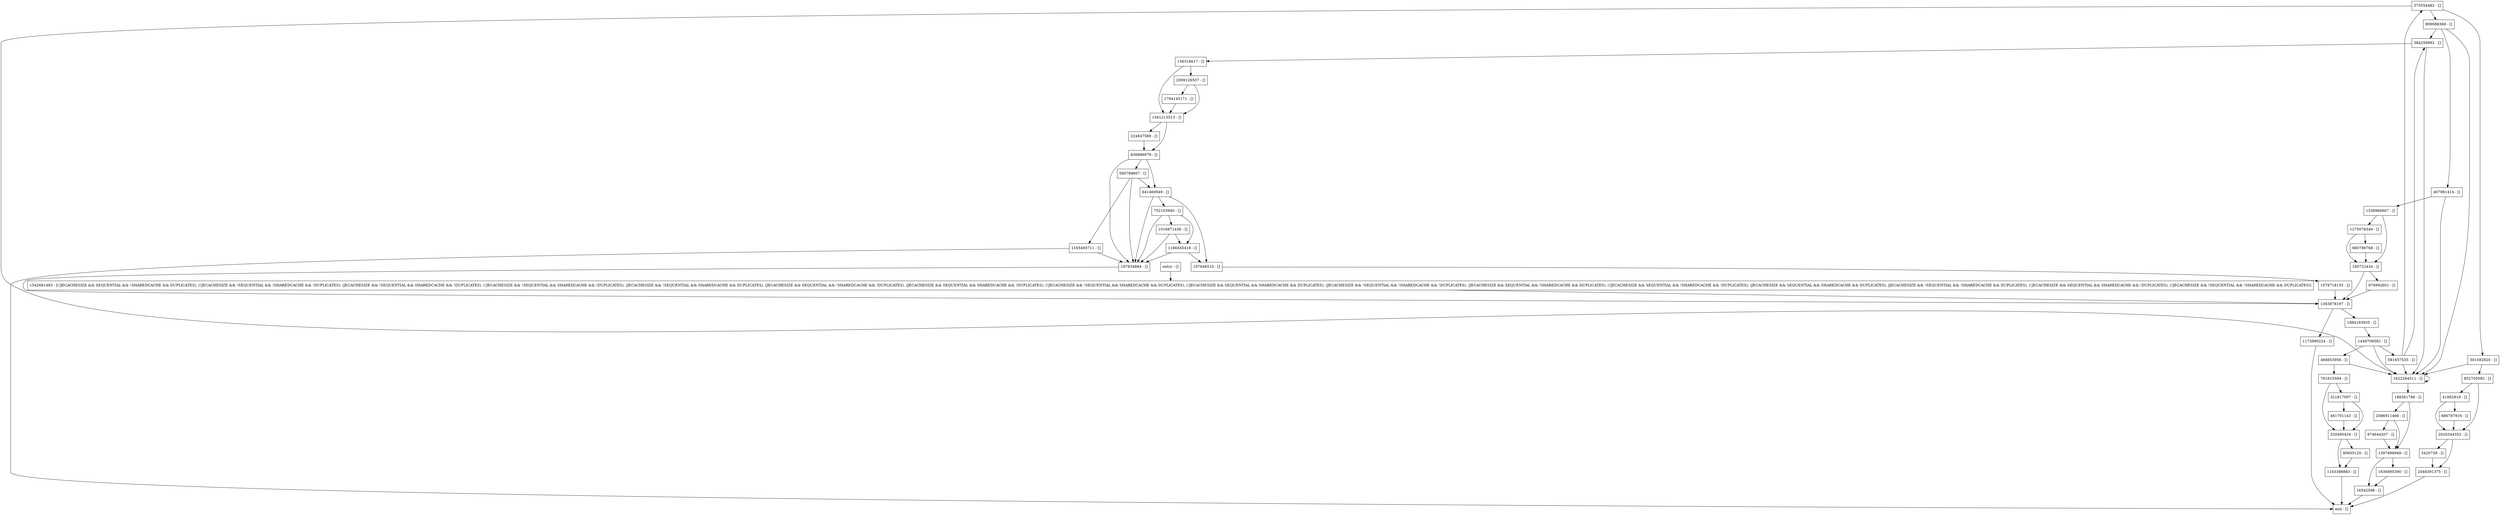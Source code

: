 digraph searchSplitsAllowed {
node [shape=record];
1173990224 [label="1173990224 - []"];
575554482 [label="575554482 - []"];
156318617 [label="156318617 - []"];
976992601 [label="976992601 - []"];
1079718155 [label="1079718155 - []"];
761615594 [label="761615594 - []"];
1166545416 [label="1166545416 - []"];
301492820 [label="301492820 - []"];
160722434 [label="160722434 - []"];
2048391375 [label="2048391375 - []"];
41882819 [label="41882819 - []"];
584259992 [label="584259992 - []"];
466653956 [label="466653956 - []"];
407981414 [label="407981414 - []"];
1794145171 [label="1794145171 - []"];
590769607 [label="590769607 - []"];
16542598 [label="16542598 - []"];
461701143 [label="461701143 - []"];
899088368 [label="899088368 - []"];
1884163935 [label="1884163935 - []"];
entry [label="entry - []"];
exit [label="exit - []"];
752103940 [label="752103940 - []"];
680786768 [label="680786768 - []"];
581657535 [label="581657535 - []"];
1163388883 [label="1163388883 - []"];
852705092 [label="852705092 - []"];
1275078349 [label="1275078349 - []"];
1561215513 [label="1561215513 - []"];
641460949 [label="641460949 - []"];
1363878197 [label="1363878197 - []"];
1636895390 [label="1636895390 - []"];
2009126557 [label="2009126557 - []"];
1536966607 [label="1536966607 - []"];
686787916 [label="686787916 - []"];
1449709582 [label="1449709582 - []"];
1622264511 [label="1622264511 - []"];
1397896949 [label="1397896949 - []"];
1165493711 [label="1165493711 - []"];
197834684 [label="197834684 - []"];
1542661483 [label="1542661483 - [(!JECACHESIZE && SEQUENTIAL && !SHAREDCACHE && DUPLICATES), (!JECACHESIZE && !SEQUENTIAL && !SHAREDCACHE && !DUPLICATES), (JECACHESIZE && !SEQUENTIAL && SHAREDCACHE && !DUPLICATES), (!JECACHESIZE && !SEQUENTIAL && SHAREDCACHE && !DUPLICATES), (JECACHESIZE && !SEQUENTIAL && SHAREDCACHE && DUPLICATES), (JECACHESIZE && SEQUENTIAL && !SHAREDCACHE && !DUPLICATES), (JECACHESIZE && SEQUENTIAL && SHAREDCACHE && !DUPLICATES), (!JECACHESIZE && !SEQUENTIAL && SHAREDCACHE && DUPLICATES), (!JECACHESIZE && SEQUENTIAL && SHAREDCACHE && DUPLICATES), (JECACHESIZE && !SEQUENTIAL && !SHAREDCACHE && !DUPLICATES), (JECACHESIZE && SEQUENTIAL && !SHAREDCACHE && DUPLICATES), (!JECACHESIZE && SEQUENTIAL && !SHAREDCACHE && !DUPLICATES), (JECACHESIZE && SEQUENTIAL && SHAREDCACHE && DUPLICATES), (JECACHESIZE && !SEQUENTIAL && !SHAREDCACHE && DUPLICATES), (!JECACHESIZE && SEQUENTIAL && SHAREDCACHE && !DUPLICATES), (!JECACHESIZE && !SEQUENTIAL && !SHAREDCACHE && DUPLICATES)]"];
197646510 [label="197646510 - []"];
974644207 [label="974644207 - []"];
320490434 [label="320490434 - []"];
321817097 [label="321817097 - []"];
3420738 [label="3420738 - []"];
224847589 [label="224847589 - []"];
836896979 [label="836896979 - []"];
1016871436 [label="1016871436 - []"];
80935120 [label="80935120 - []"];
188361788 [label="188361788 - []"];
2020344352 [label="2020344352 - []"];
2086911466 [label="2086911466 - []"];
entry;
exit;
1173990224 -> exit;
575554482 -> 899088368;
575554482 -> 1622264511;
575554482 -> 301492820;
156318617 -> 2009126557;
156318617 -> 1561215513;
976992601 -> 1363878197;
1079718155 -> 1363878197;
761615594 -> 320490434;
761615594 -> 321817097;
1166545416 -> 197834684;
1166545416 -> 197646510;
301492820 -> 852705092;
301492820 -> 1622264511;
160722434 -> 976992601;
160722434 -> 1363878197;
2048391375 -> exit;
41882819 -> 2020344352;
41882819 -> 686787916;
584259992 -> 1622264511;
584259992 -> 156318617;
466653956 -> 761615594;
466653956 -> 1622264511;
407981414 -> 1536966607;
407981414 -> 1622264511;
1794145171 -> 1561215513;
590769607 -> 1165493711;
590769607 -> 197834684;
590769607 -> 641460949;
16542598 -> exit;
461701143 -> 320490434;
899088368 -> 584259992;
899088368 -> 407981414;
899088368 -> 1622264511;
1884163935 -> 1449709582;
entry -> 1542661483;
752103940 -> 197834684;
752103940 -> 1016871436;
752103940 -> 1166545416;
680786768 -> 160722434;
581657535 -> 584259992;
581657535 -> 575554482;
581657535 -> 1622264511;
1163388883 -> exit;
852705092 -> 41882819;
852705092 -> 2020344352;
1275078349 -> 680786768;
1275078349 -> 160722434;
1561215513 -> 836896979;
1561215513 -> 224847589;
641460949 -> 197834684;
641460949 -> 197646510;
641460949 -> 752103940;
1363878197 -> 1173990224;
1363878197 -> 1884163935;
1636895390 -> 16542598;
2009126557 -> 1794145171;
2009126557 -> 1561215513;
1536966607 -> 1275078349;
1536966607 -> 160722434;
686787916 -> 2020344352;
1449709582 -> 466653956;
1449709582 -> 581657535;
1449709582 -> 1622264511;
1622264511 -> 188361788;
1622264511 -> 1622264511;
1397896949 -> 16542598;
1397896949 -> 1636895390;
1165493711 -> 197834684;
1165493711 -> exit;
197834684 -> 1363878197;
1542661483 -> 1363878197;
197646510 -> 1079718155;
974644207 -> 1397896949;
320490434 -> 80935120;
320490434 -> 1163388883;
321817097 -> 320490434;
321817097 -> 461701143;
3420738 -> 2048391375;
224847589 -> 836896979;
836896979 -> 197834684;
836896979 -> 590769607;
836896979 -> 641460949;
1016871436 -> 197834684;
1016871436 -> 1166545416;
80935120 -> 1163388883;
188361788 -> 2086911466;
188361788 -> 1397896949;
2020344352 -> 2048391375;
2020344352 -> 3420738;
2086911466 -> 974644207;
2086911466 -> 1397896949;
}

